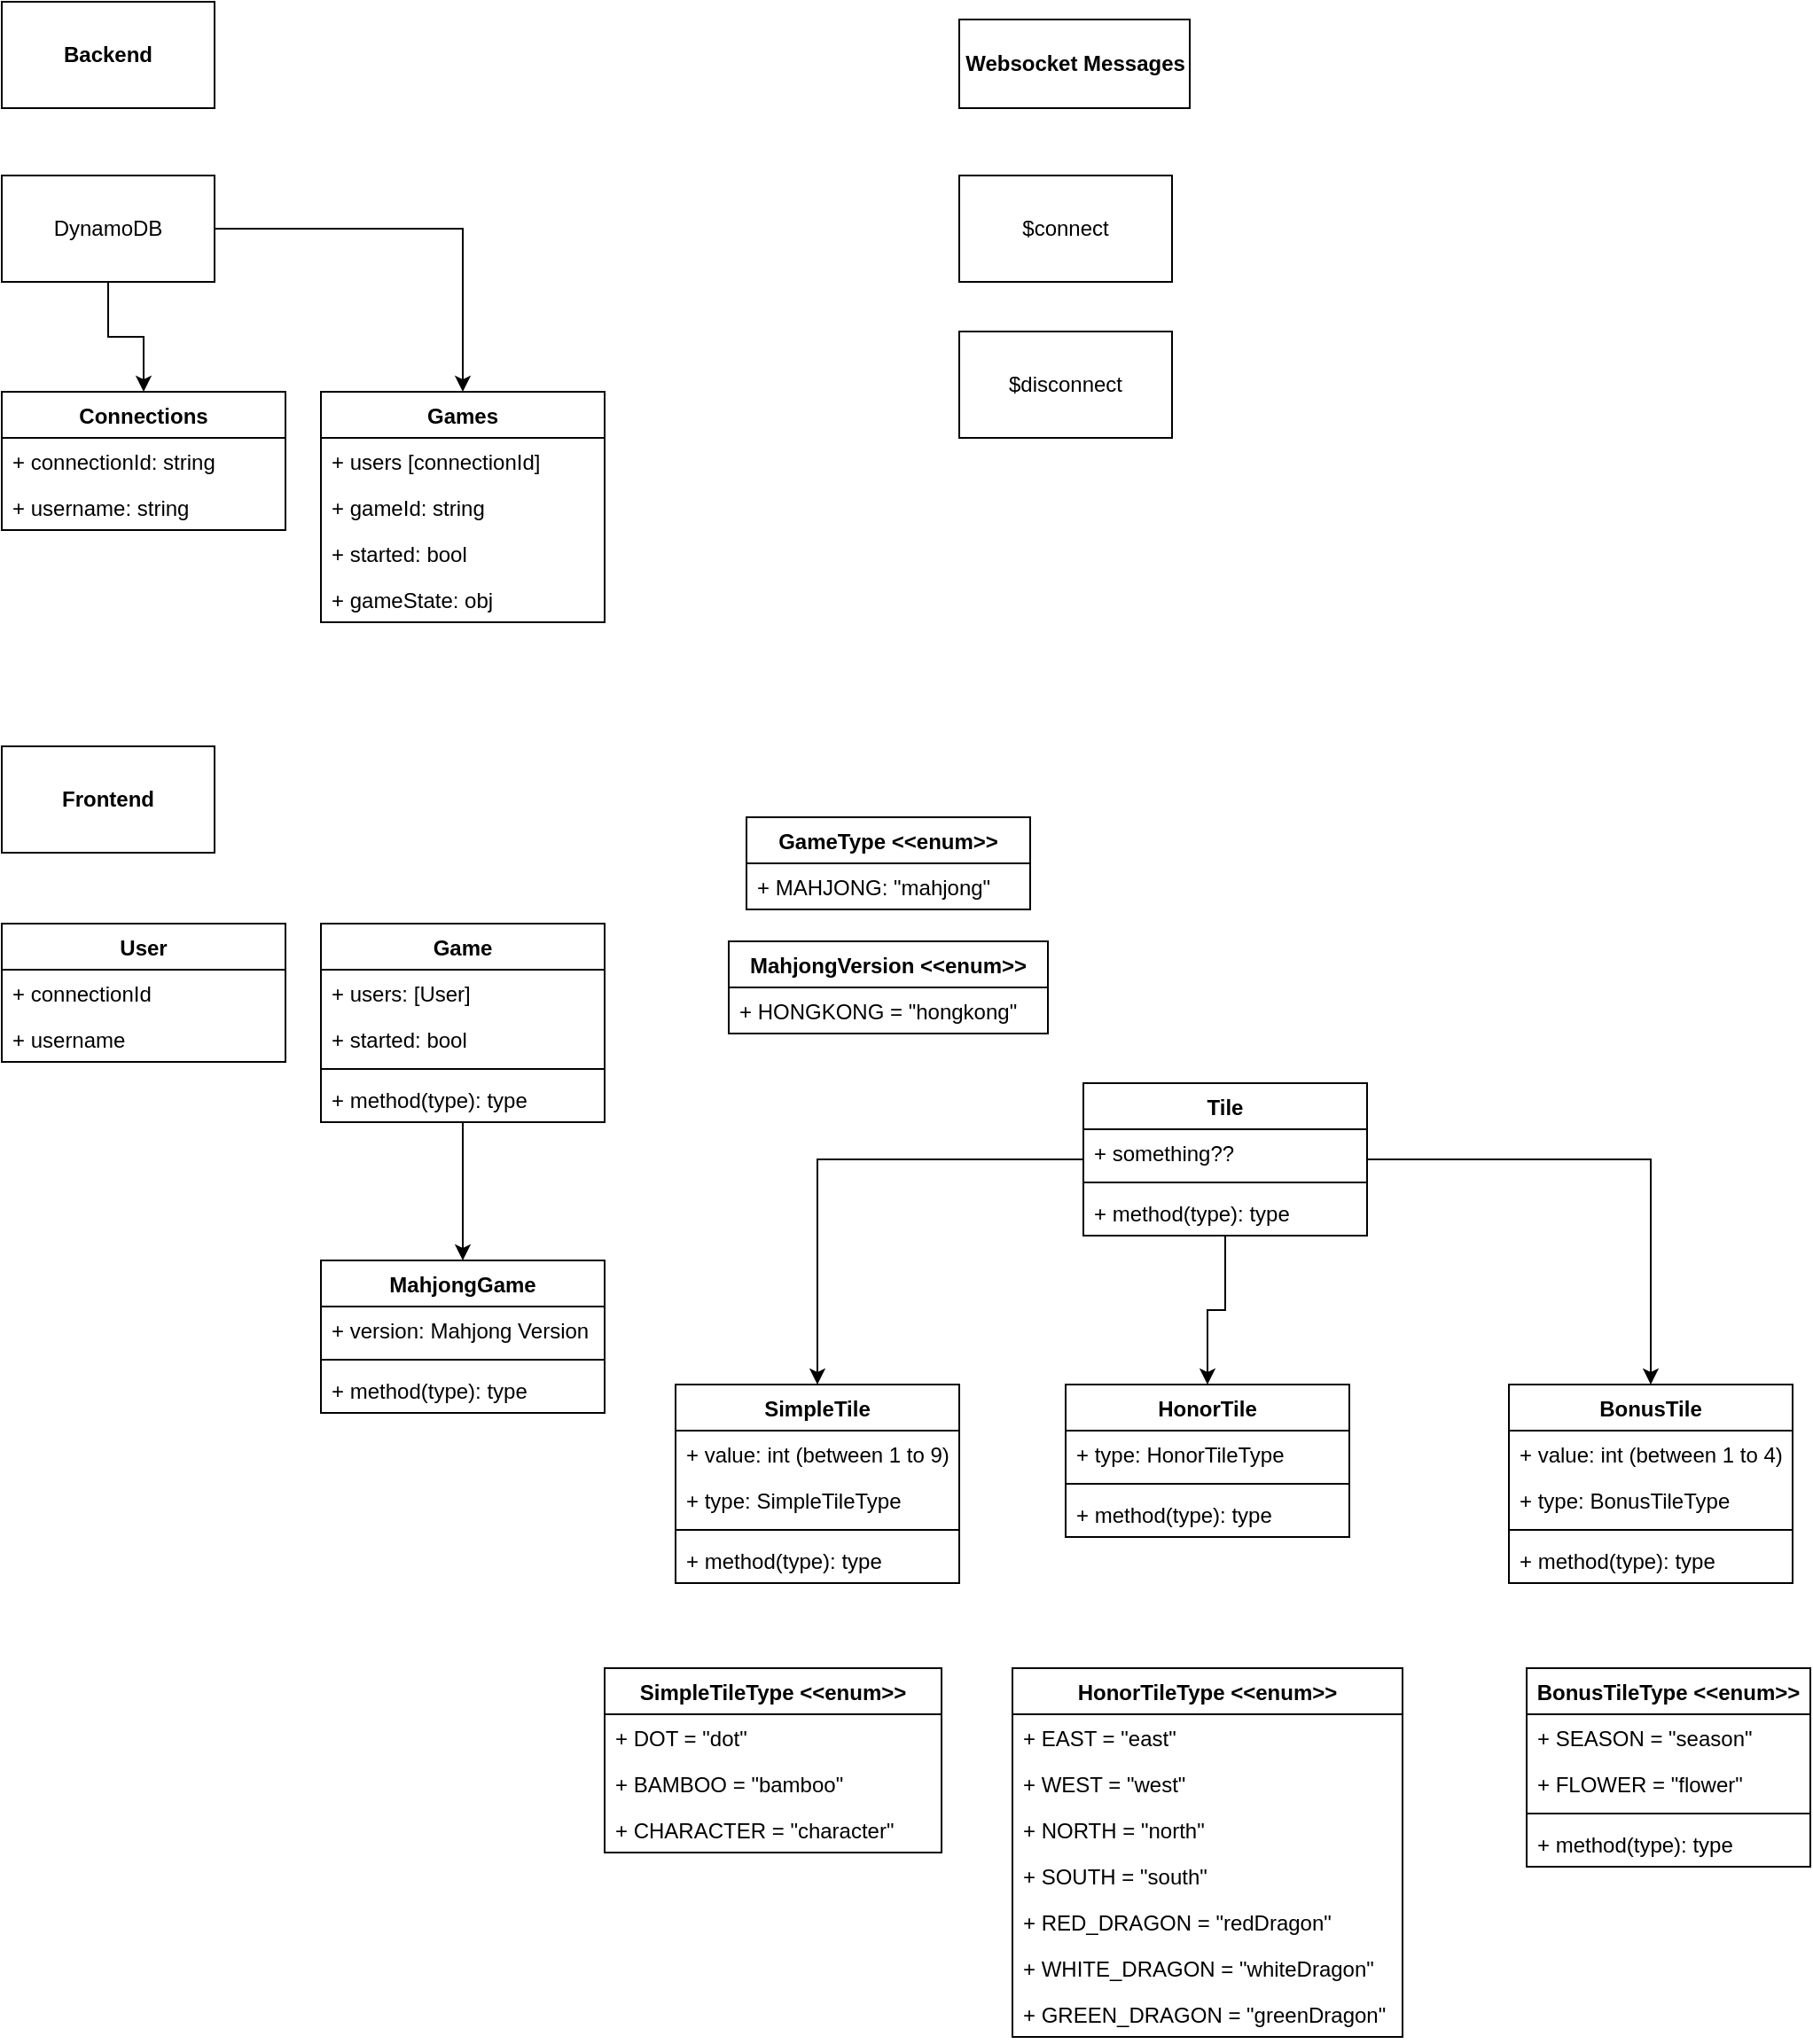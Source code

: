<mxfile version="12.5.3" type="device"><diagram id="LJ9zBtSUgveUYmHCZnOW" name="Page-1"><mxGraphModel dx="1086" dy="806" grid="1" gridSize="10" guides="1" tooltips="1" connect="1" arrows="1" fold="1" page="1" pageScale="1" pageWidth="850" pageHeight="1100" math="0" shadow="0"><root><mxCell id="0"/><mxCell id="1" parent="0"/><mxCell id="i3mVuG96NVSdevlJitVP-2" value="Connections" style="swimlane;fontStyle=1;align=center;verticalAlign=top;childLayout=stackLayout;horizontal=1;startSize=26;horizontalStack=0;resizeParent=1;resizeParentMax=0;resizeLast=0;collapsible=1;marginBottom=0;" parent="1" vertex="1"><mxGeometry y="220" width="160" height="78" as="geometry"/></mxCell><mxCell id="i3mVuG96NVSdevlJitVP-3" value="+ connectionId: string" style="text;strokeColor=none;fillColor=none;align=left;verticalAlign=top;spacingLeft=4;spacingRight=4;overflow=hidden;rotatable=0;points=[[0,0.5],[1,0.5]];portConstraint=eastwest;" parent="i3mVuG96NVSdevlJitVP-2" vertex="1"><mxGeometry y="26" width="160" height="26" as="geometry"/></mxCell><mxCell id="i3mVuG96NVSdevlJitVP-6" value="+ username: string" style="text;strokeColor=none;fillColor=none;align=left;verticalAlign=top;spacingLeft=4;spacingRight=4;overflow=hidden;rotatable=0;points=[[0,0.5],[1,0.5]];portConstraint=eastwest;" parent="i3mVuG96NVSdevlJitVP-2" vertex="1"><mxGeometry y="52" width="160" height="26" as="geometry"/></mxCell><mxCell id="i3mVuG96NVSdevlJitVP-7" value="Games" style="swimlane;fontStyle=1;align=center;verticalAlign=top;childLayout=stackLayout;horizontal=1;startSize=26;horizontalStack=0;resizeParent=1;resizeParentMax=0;resizeLast=0;collapsible=1;marginBottom=0;" parent="1" vertex="1"><mxGeometry x="180" y="220" width="160" height="130" as="geometry"/></mxCell><mxCell id="i3mVuG96NVSdevlJitVP-8" value="+ users [connectionId]" style="text;strokeColor=none;fillColor=none;align=left;verticalAlign=top;spacingLeft=4;spacingRight=4;overflow=hidden;rotatable=0;points=[[0,0.5],[1,0.5]];portConstraint=eastwest;" parent="i3mVuG96NVSdevlJitVP-7" vertex="1"><mxGeometry y="26" width="160" height="26" as="geometry"/></mxCell><mxCell id="i3mVuG96NVSdevlJitVP-11" value="+ gameId: string" style="text;strokeColor=none;fillColor=none;align=left;verticalAlign=top;spacingLeft=4;spacingRight=4;overflow=hidden;rotatable=0;points=[[0,0.5],[1,0.5]];portConstraint=eastwest;" parent="i3mVuG96NVSdevlJitVP-7" vertex="1"><mxGeometry y="52" width="160" height="26" as="geometry"/></mxCell><mxCell id="i3mVuG96NVSdevlJitVP-19" value="+ started: bool" style="text;strokeColor=none;fillColor=none;align=left;verticalAlign=top;spacingLeft=4;spacingRight=4;overflow=hidden;rotatable=0;points=[[0,0.5],[1,0.5]];portConstraint=eastwest;" parent="i3mVuG96NVSdevlJitVP-7" vertex="1"><mxGeometry y="78" width="160" height="26" as="geometry"/></mxCell><mxCell id="i3mVuG96NVSdevlJitVP-20" value="+ gameState: obj" style="text;strokeColor=none;fillColor=none;align=left;verticalAlign=top;spacingLeft=4;spacingRight=4;overflow=hidden;rotatable=0;points=[[0,0.5],[1,0.5]];portConstraint=eastwest;" parent="i3mVuG96NVSdevlJitVP-7" vertex="1"><mxGeometry y="104" width="160" height="26" as="geometry"/></mxCell><mxCell id="i3mVuG96NVSdevlJitVP-21" value="Backend&lt;br&gt;" style="rounded=0;whiteSpace=wrap;html=1;fontStyle=1" parent="1" vertex="1"><mxGeometry width="120" height="60" as="geometry"/></mxCell><mxCell id="i3mVuG96NVSdevlJitVP-22" value="&lt;b&gt;Frontend&lt;/b&gt;" style="rounded=0;whiteSpace=wrap;html=1;" parent="1" vertex="1"><mxGeometry y="420" width="120" height="60" as="geometry"/></mxCell><mxCell id="i3mVuG96NVSdevlJitVP-23" value="User&#10;" style="swimlane;fontStyle=1;align=center;verticalAlign=top;childLayout=stackLayout;horizontal=1;startSize=26;horizontalStack=0;resizeParent=1;resizeParentMax=0;resizeLast=0;collapsible=1;marginBottom=0;" parent="1" vertex="1"><mxGeometry y="520" width="160" height="78" as="geometry"/></mxCell><mxCell id="i3mVuG96NVSdevlJitVP-24" value="+ connectionId" style="text;strokeColor=none;fillColor=none;align=left;verticalAlign=top;spacingLeft=4;spacingRight=4;overflow=hidden;rotatable=0;points=[[0,0.5],[1,0.5]];portConstraint=eastwest;" parent="i3mVuG96NVSdevlJitVP-23" vertex="1"><mxGeometry y="26" width="160" height="26" as="geometry"/></mxCell><mxCell id="nn0gXZphlDBoU8e-reSZ-7" value="+ username" style="text;strokeColor=none;fillColor=none;align=left;verticalAlign=top;spacingLeft=4;spacingRight=4;overflow=hidden;rotatable=0;points=[[0,0.5],[1,0.5]];portConstraint=eastwest;" vertex="1" parent="i3mVuG96NVSdevlJitVP-23"><mxGeometry y="52" width="160" height="26" as="geometry"/></mxCell><mxCell id="i3mVuG96NVSdevlJitVP-27" value="Websocket Messages" style="html=1;fontStyle=1" parent="1" vertex="1"><mxGeometry x="540" y="10" width="130" height="50" as="geometry"/></mxCell><mxCell id="nn0gXZphlDBoU8e-reSZ-2" style="edgeStyle=orthogonalEdgeStyle;rounded=0;orthogonalLoop=1;jettySize=auto;html=1;" edge="1" parent="1" source="nn0gXZphlDBoU8e-reSZ-1" target="i3mVuG96NVSdevlJitVP-2"><mxGeometry relative="1" as="geometry"/></mxCell><mxCell id="nn0gXZphlDBoU8e-reSZ-3" style="edgeStyle=orthogonalEdgeStyle;rounded=0;orthogonalLoop=1;jettySize=auto;html=1;entryX=0.5;entryY=0;entryDx=0;entryDy=0;" edge="1" parent="1" source="nn0gXZphlDBoU8e-reSZ-1" target="i3mVuG96NVSdevlJitVP-7"><mxGeometry relative="1" as="geometry"/></mxCell><mxCell id="nn0gXZphlDBoU8e-reSZ-1" value="DynamoDB" style="rounded=0;whiteSpace=wrap;html=1;" vertex="1" parent="1"><mxGeometry y="98" width="120" height="60" as="geometry"/></mxCell><mxCell id="nn0gXZphlDBoU8e-reSZ-4" value="$connect" style="rounded=0;whiteSpace=wrap;html=1;" vertex="1" parent="1"><mxGeometry x="540" y="98" width="120" height="60" as="geometry"/></mxCell><mxCell id="nn0gXZphlDBoU8e-reSZ-5" value="$disconnect" style="rounded=0;whiteSpace=wrap;html=1;" vertex="1" parent="1"><mxGeometry x="540" y="186" width="120" height="60" as="geometry"/></mxCell><mxCell id="nn0gXZphlDBoU8e-reSZ-32" style="edgeStyle=orthogonalEdgeStyle;rounded=0;orthogonalLoop=1;jettySize=auto;html=1;" edge="1" parent="1" source="nn0gXZphlDBoU8e-reSZ-8" target="nn0gXZphlDBoU8e-reSZ-28"><mxGeometry relative="1" as="geometry"/></mxCell><mxCell id="nn0gXZphlDBoU8e-reSZ-8" value="Game" style="swimlane;fontStyle=1;align=center;verticalAlign=top;childLayout=stackLayout;horizontal=1;startSize=26;horizontalStack=0;resizeParent=1;resizeParentMax=0;resizeLast=0;collapsible=1;marginBottom=0;" vertex="1" parent="1"><mxGeometry x="180" y="520" width="160" height="112" as="geometry"/></mxCell><mxCell id="nn0gXZphlDBoU8e-reSZ-9" value="+ users: [User]" style="text;strokeColor=none;fillColor=none;align=left;verticalAlign=top;spacingLeft=4;spacingRight=4;overflow=hidden;rotatable=0;points=[[0,0.5],[1,0.5]];portConstraint=eastwest;" vertex="1" parent="nn0gXZphlDBoU8e-reSZ-8"><mxGeometry y="26" width="160" height="26" as="geometry"/></mxCell><mxCell id="nn0gXZphlDBoU8e-reSZ-18" value="+ started: bool" style="text;strokeColor=none;fillColor=none;align=left;verticalAlign=top;spacingLeft=4;spacingRight=4;overflow=hidden;rotatable=0;points=[[0,0.5],[1,0.5]];portConstraint=eastwest;" vertex="1" parent="nn0gXZphlDBoU8e-reSZ-8"><mxGeometry y="52" width="160" height="26" as="geometry"/></mxCell><mxCell id="nn0gXZphlDBoU8e-reSZ-10" value="" style="line;strokeWidth=1;fillColor=none;align=left;verticalAlign=middle;spacingTop=-1;spacingLeft=3;spacingRight=3;rotatable=0;labelPosition=right;points=[];portConstraint=eastwest;" vertex="1" parent="nn0gXZphlDBoU8e-reSZ-8"><mxGeometry y="78" width="160" height="8" as="geometry"/></mxCell><mxCell id="nn0gXZphlDBoU8e-reSZ-11" value="+ method(type): type" style="text;strokeColor=none;fillColor=none;align=left;verticalAlign=top;spacingLeft=4;spacingRight=4;overflow=hidden;rotatable=0;points=[[0,0.5],[1,0.5]];portConstraint=eastwest;" vertex="1" parent="nn0gXZphlDBoU8e-reSZ-8"><mxGeometry y="86" width="160" height="26" as="geometry"/></mxCell><mxCell id="nn0gXZphlDBoU8e-reSZ-20" value="GameType &lt;&lt;enum&gt;&gt;" style="swimlane;fontStyle=1;align=center;verticalAlign=top;childLayout=stackLayout;horizontal=1;startSize=26;horizontalStack=0;resizeParent=1;resizeParentMax=0;resizeLast=0;collapsible=1;marginBottom=0;" vertex="1" parent="1"><mxGeometry x="420" y="460" width="160" height="52" as="geometry"/></mxCell><mxCell id="nn0gXZphlDBoU8e-reSZ-21" value="+ MAHJONG: &quot;mahjong&quot;" style="text;strokeColor=none;fillColor=none;align=left;verticalAlign=top;spacingLeft=4;spacingRight=4;overflow=hidden;rotatable=0;points=[[0,0.5],[1,0.5]];portConstraint=eastwest;" vertex="1" parent="nn0gXZphlDBoU8e-reSZ-20"><mxGeometry y="26" width="160" height="26" as="geometry"/></mxCell><mxCell id="nn0gXZphlDBoU8e-reSZ-24" value="MahjongVersion &lt;&lt;enum&gt;&gt;" style="swimlane;fontStyle=1;align=center;verticalAlign=top;childLayout=stackLayout;horizontal=1;startSize=26;horizontalStack=0;resizeParent=1;resizeParentMax=0;resizeLast=0;collapsible=1;marginBottom=0;" vertex="1" parent="1"><mxGeometry x="410" y="530" width="180" height="52" as="geometry"/></mxCell><mxCell id="nn0gXZphlDBoU8e-reSZ-25" value="+ HONGKONG = &quot;hongkong&quot;" style="text;strokeColor=none;fillColor=none;align=left;verticalAlign=top;spacingLeft=4;spacingRight=4;overflow=hidden;rotatable=0;points=[[0,0.5],[1,0.5]];portConstraint=eastwest;" vertex="1" parent="nn0gXZphlDBoU8e-reSZ-24"><mxGeometry y="26" width="180" height="26" as="geometry"/></mxCell><mxCell id="nn0gXZphlDBoU8e-reSZ-28" value="MahjongGame" style="swimlane;fontStyle=1;align=center;verticalAlign=top;childLayout=stackLayout;horizontal=1;startSize=26;horizontalStack=0;resizeParent=1;resizeParentMax=0;resizeLast=0;collapsible=1;marginBottom=0;" vertex="1" parent="1"><mxGeometry x="180" y="710" width="160" height="86" as="geometry"/></mxCell><mxCell id="nn0gXZphlDBoU8e-reSZ-29" value="+ version: Mahjong Version" style="text;strokeColor=none;fillColor=none;align=left;verticalAlign=top;spacingLeft=4;spacingRight=4;overflow=hidden;rotatable=0;points=[[0,0.5],[1,0.5]];portConstraint=eastwest;" vertex="1" parent="nn0gXZphlDBoU8e-reSZ-28"><mxGeometry y="26" width="160" height="26" as="geometry"/></mxCell><mxCell id="nn0gXZphlDBoU8e-reSZ-30" value="" style="line;strokeWidth=1;fillColor=none;align=left;verticalAlign=middle;spacingTop=-1;spacingLeft=3;spacingRight=3;rotatable=0;labelPosition=right;points=[];portConstraint=eastwest;" vertex="1" parent="nn0gXZphlDBoU8e-reSZ-28"><mxGeometry y="52" width="160" height="8" as="geometry"/></mxCell><mxCell id="nn0gXZphlDBoU8e-reSZ-31" value="+ method(type): type" style="text;strokeColor=none;fillColor=none;align=left;verticalAlign=top;spacingLeft=4;spacingRight=4;overflow=hidden;rotatable=0;points=[[0,0.5],[1,0.5]];portConstraint=eastwest;" vertex="1" parent="nn0gXZphlDBoU8e-reSZ-28"><mxGeometry y="60" width="160" height="26" as="geometry"/></mxCell><mxCell id="nn0gXZphlDBoU8e-reSZ-90" style="edgeStyle=orthogonalEdgeStyle;rounded=0;orthogonalLoop=1;jettySize=auto;html=1;" edge="1" parent="1" source="nn0gXZphlDBoU8e-reSZ-33" target="nn0gXZphlDBoU8e-reSZ-38"><mxGeometry relative="1" as="geometry"/></mxCell><mxCell id="nn0gXZphlDBoU8e-reSZ-91" style="edgeStyle=orthogonalEdgeStyle;rounded=0;orthogonalLoop=1;jettySize=auto;html=1;" edge="1" parent="1" source="nn0gXZphlDBoU8e-reSZ-33" target="nn0gXZphlDBoU8e-reSZ-42"><mxGeometry relative="1" as="geometry"/></mxCell><mxCell id="nn0gXZphlDBoU8e-reSZ-92" style="edgeStyle=orthogonalEdgeStyle;rounded=0;orthogonalLoop=1;jettySize=auto;html=1;" edge="1" parent="1" source="nn0gXZphlDBoU8e-reSZ-33" target="nn0gXZphlDBoU8e-reSZ-46"><mxGeometry relative="1" as="geometry"/></mxCell><mxCell id="nn0gXZphlDBoU8e-reSZ-33" value="Tile" style="swimlane;fontStyle=1;align=center;verticalAlign=top;childLayout=stackLayout;horizontal=1;startSize=26;horizontalStack=0;resizeParent=1;resizeParentMax=0;resizeLast=0;collapsible=1;marginBottom=0;" vertex="1" parent="1"><mxGeometry x="610" y="610" width="160" height="86" as="geometry"/></mxCell><mxCell id="nn0gXZphlDBoU8e-reSZ-34" value="+ something??" style="text;strokeColor=none;fillColor=none;align=left;verticalAlign=top;spacingLeft=4;spacingRight=4;overflow=hidden;rotatable=0;points=[[0,0.5],[1,0.5]];portConstraint=eastwest;" vertex="1" parent="nn0gXZphlDBoU8e-reSZ-33"><mxGeometry y="26" width="160" height="26" as="geometry"/></mxCell><mxCell id="nn0gXZphlDBoU8e-reSZ-35" value="" style="line;strokeWidth=1;fillColor=none;align=left;verticalAlign=middle;spacingTop=-1;spacingLeft=3;spacingRight=3;rotatable=0;labelPosition=right;points=[];portConstraint=eastwest;" vertex="1" parent="nn0gXZphlDBoU8e-reSZ-33"><mxGeometry y="52" width="160" height="8" as="geometry"/></mxCell><mxCell id="nn0gXZphlDBoU8e-reSZ-36" value="+ method(type): type" style="text;strokeColor=none;fillColor=none;align=left;verticalAlign=top;spacingLeft=4;spacingRight=4;overflow=hidden;rotatable=0;points=[[0,0.5],[1,0.5]];portConstraint=eastwest;" vertex="1" parent="nn0gXZphlDBoU8e-reSZ-33"><mxGeometry y="60" width="160" height="26" as="geometry"/></mxCell><mxCell id="nn0gXZphlDBoU8e-reSZ-38" value="SimpleTile" style="swimlane;fontStyle=1;align=center;verticalAlign=top;childLayout=stackLayout;horizontal=1;startSize=26;horizontalStack=0;resizeParent=1;resizeParentMax=0;resizeLast=0;collapsible=1;marginBottom=0;" vertex="1" parent="1"><mxGeometry x="380" y="780" width="160" height="112" as="geometry"/></mxCell><mxCell id="nn0gXZphlDBoU8e-reSZ-39" value="+ value: int (between 1 to 9)" style="text;strokeColor=none;fillColor=none;align=left;verticalAlign=top;spacingLeft=4;spacingRight=4;overflow=hidden;rotatable=0;points=[[0,0.5],[1,0.5]];portConstraint=eastwest;" vertex="1" parent="nn0gXZphlDBoU8e-reSZ-38"><mxGeometry y="26" width="160" height="26" as="geometry"/></mxCell><mxCell id="nn0gXZphlDBoU8e-reSZ-57" value="+ type: SimpleTileType" style="text;strokeColor=none;fillColor=none;align=left;verticalAlign=top;spacingLeft=4;spacingRight=4;overflow=hidden;rotatable=0;points=[[0,0.5],[1,0.5]];portConstraint=eastwest;" vertex="1" parent="nn0gXZphlDBoU8e-reSZ-38"><mxGeometry y="52" width="160" height="26" as="geometry"/></mxCell><mxCell id="nn0gXZphlDBoU8e-reSZ-40" value="" style="line;strokeWidth=1;fillColor=none;align=left;verticalAlign=middle;spacingTop=-1;spacingLeft=3;spacingRight=3;rotatable=0;labelPosition=right;points=[];portConstraint=eastwest;" vertex="1" parent="nn0gXZphlDBoU8e-reSZ-38"><mxGeometry y="78" width="160" height="8" as="geometry"/></mxCell><mxCell id="nn0gXZphlDBoU8e-reSZ-41" value="+ method(type): type" style="text;strokeColor=none;fillColor=none;align=left;verticalAlign=top;spacingLeft=4;spacingRight=4;overflow=hidden;rotatable=0;points=[[0,0.5],[1,0.5]];portConstraint=eastwest;" vertex="1" parent="nn0gXZphlDBoU8e-reSZ-38"><mxGeometry y="86" width="160" height="26" as="geometry"/></mxCell><mxCell id="nn0gXZphlDBoU8e-reSZ-42" value="HonorTile" style="swimlane;fontStyle=1;align=center;verticalAlign=top;childLayout=stackLayout;horizontal=1;startSize=26;horizontalStack=0;resizeParent=1;resizeParentMax=0;resizeLast=0;collapsible=1;marginBottom=0;" vertex="1" parent="1"><mxGeometry x="600" y="780" width="160" height="86" as="geometry"/></mxCell><mxCell id="nn0gXZphlDBoU8e-reSZ-43" value="+ type: HonorTileType" style="text;strokeColor=none;fillColor=none;align=left;verticalAlign=top;spacingLeft=4;spacingRight=4;overflow=hidden;rotatable=0;points=[[0,0.5],[1,0.5]];portConstraint=eastwest;" vertex="1" parent="nn0gXZphlDBoU8e-reSZ-42"><mxGeometry y="26" width="160" height="26" as="geometry"/></mxCell><mxCell id="nn0gXZphlDBoU8e-reSZ-44" value="" style="line;strokeWidth=1;fillColor=none;align=left;verticalAlign=middle;spacingTop=-1;spacingLeft=3;spacingRight=3;rotatable=0;labelPosition=right;points=[];portConstraint=eastwest;" vertex="1" parent="nn0gXZphlDBoU8e-reSZ-42"><mxGeometry y="52" width="160" height="8" as="geometry"/></mxCell><mxCell id="nn0gXZphlDBoU8e-reSZ-45" value="+ method(type): type" style="text;strokeColor=none;fillColor=none;align=left;verticalAlign=top;spacingLeft=4;spacingRight=4;overflow=hidden;rotatable=0;points=[[0,0.5],[1,0.5]];portConstraint=eastwest;" vertex="1" parent="nn0gXZphlDBoU8e-reSZ-42"><mxGeometry y="60" width="160" height="26" as="geometry"/></mxCell><mxCell id="nn0gXZphlDBoU8e-reSZ-46" value="BonusTile" style="swimlane;fontStyle=1;align=center;verticalAlign=top;childLayout=stackLayout;horizontal=1;startSize=26;horizontalStack=0;resizeParent=1;resizeParentMax=0;resizeLast=0;collapsible=1;marginBottom=0;" vertex="1" parent="1"><mxGeometry x="850" y="780" width="160" height="112" as="geometry"/></mxCell><mxCell id="nn0gXZphlDBoU8e-reSZ-47" value="+ value: int (between 1 to 4)" style="text;strokeColor=none;fillColor=none;align=left;verticalAlign=top;spacingLeft=4;spacingRight=4;overflow=hidden;rotatable=0;points=[[0,0.5],[1,0.5]];portConstraint=eastwest;" vertex="1" parent="nn0gXZphlDBoU8e-reSZ-46"><mxGeometry y="26" width="160" height="26" as="geometry"/></mxCell><mxCell id="nn0gXZphlDBoU8e-reSZ-84" value="+ type: BonusTileType" style="text;strokeColor=none;fillColor=none;align=left;verticalAlign=top;spacingLeft=4;spacingRight=4;overflow=hidden;rotatable=0;points=[[0,0.5],[1,0.5]];portConstraint=eastwest;" vertex="1" parent="nn0gXZphlDBoU8e-reSZ-46"><mxGeometry y="52" width="160" height="26" as="geometry"/></mxCell><mxCell id="nn0gXZphlDBoU8e-reSZ-48" value="" style="line;strokeWidth=1;fillColor=none;align=left;verticalAlign=middle;spacingTop=-1;spacingLeft=3;spacingRight=3;rotatable=0;labelPosition=right;points=[];portConstraint=eastwest;" vertex="1" parent="nn0gXZphlDBoU8e-reSZ-46"><mxGeometry y="78" width="160" height="8" as="geometry"/></mxCell><mxCell id="nn0gXZphlDBoU8e-reSZ-49" value="+ method(type): type" style="text;strokeColor=none;fillColor=none;align=left;verticalAlign=top;spacingLeft=4;spacingRight=4;overflow=hidden;rotatable=0;points=[[0,0.5],[1,0.5]];portConstraint=eastwest;" vertex="1" parent="nn0gXZphlDBoU8e-reSZ-46"><mxGeometry y="86" width="160" height="26" as="geometry"/></mxCell><mxCell id="nn0gXZphlDBoU8e-reSZ-58" value="SimpleTileType &lt;&lt;enum&gt;&gt;" style="swimlane;fontStyle=1;align=center;verticalAlign=top;childLayout=stackLayout;horizontal=1;startSize=26;horizontalStack=0;resizeParent=1;resizeParentMax=0;resizeLast=0;collapsible=1;marginBottom=0;" vertex="1" parent="1"><mxGeometry x="340" y="940" width="190" height="104" as="geometry"/></mxCell><mxCell id="nn0gXZphlDBoU8e-reSZ-59" value="+ DOT = &quot;dot&quot;" style="text;strokeColor=none;fillColor=none;align=left;verticalAlign=top;spacingLeft=4;spacingRight=4;overflow=hidden;rotatable=0;points=[[0,0.5],[1,0.5]];portConstraint=eastwest;" vertex="1" parent="nn0gXZphlDBoU8e-reSZ-58"><mxGeometry y="26" width="190" height="26" as="geometry"/></mxCell><mxCell id="nn0gXZphlDBoU8e-reSZ-62" value="+ BAMBOO = &quot;bamboo&quot;" style="text;strokeColor=none;fillColor=none;align=left;verticalAlign=top;spacingLeft=4;spacingRight=4;overflow=hidden;rotatable=0;points=[[0,0.5],[1,0.5]];portConstraint=eastwest;" vertex="1" parent="nn0gXZphlDBoU8e-reSZ-58"><mxGeometry y="52" width="190" height="26" as="geometry"/></mxCell><mxCell id="nn0gXZphlDBoU8e-reSZ-63" value="+ CHARACTER = &quot;character&quot;" style="text;strokeColor=none;fillColor=none;align=left;verticalAlign=top;spacingLeft=4;spacingRight=4;overflow=hidden;rotatable=0;points=[[0,0.5],[1,0.5]];portConstraint=eastwest;" vertex="1" parent="nn0gXZphlDBoU8e-reSZ-58"><mxGeometry y="78" width="190" height="26" as="geometry"/></mxCell><mxCell id="nn0gXZphlDBoU8e-reSZ-68" value="HonorTileType &lt;&lt;enum&gt;&gt;" style="swimlane;fontStyle=1;align=center;verticalAlign=top;childLayout=stackLayout;horizontal=1;startSize=26;horizontalStack=0;resizeParent=1;resizeParentMax=0;resizeLast=0;collapsible=1;marginBottom=0;" vertex="1" parent="1"><mxGeometry x="570" y="940" width="220" height="208" as="geometry"/></mxCell><mxCell id="nn0gXZphlDBoU8e-reSZ-69" value="+ EAST = &quot;east&quot;" style="text;strokeColor=none;fillColor=none;align=left;verticalAlign=top;spacingLeft=4;spacingRight=4;overflow=hidden;rotatable=0;points=[[0,0.5],[1,0.5]];portConstraint=eastwest;" vertex="1" parent="nn0gXZphlDBoU8e-reSZ-68"><mxGeometry y="26" width="220" height="26" as="geometry"/></mxCell><mxCell id="nn0gXZphlDBoU8e-reSZ-72" value="+ WEST = &quot;west&quot;" style="text;strokeColor=none;fillColor=none;align=left;verticalAlign=top;spacingLeft=4;spacingRight=4;overflow=hidden;rotatable=0;points=[[0,0.5],[1,0.5]];portConstraint=eastwest;" vertex="1" parent="nn0gXZphlDBoU8e-reSZ-68"><mxGeometry y="52" width="220" height="26" as="geometry"/></mxCell><mxCell id="nn0gXZphlDBoU8e-reSZ-73" value="+ NORTH = &quot;north&quot;" style="text;strokeColor=none;fillColor=none;align=left;verticalAlign=top;spacingLeft=4;spacingRight=4;overflow=hidden;rotatable=0;points=[[0,0.5],[1,0.5]];portConstraint=eastwest;" vertex="1" parent="nn0gXZphlDBoU8e-reSZ-68"><mxGeometry y="78" width="220" height="26" as="geometry"/></mxCell><mxCell id="nn0gXZphlDBoU8e-reSZ-74" value="+ SOUTH = &quot;south&quot;" style="text;strokeColor=none;fillColor=none;align=left;verticalAlign=top;spacingLeft=4;spacingRight=4;overflow=hidden;rotatable=0;points=[[0,0.5],[1,0.5]];portConstraint=eastwest;" vertex="1" parent="nn0gXZphlDBoU8e-reSZ-68"><mxGeometry y="104" width="220" height="26" as="geometry"/></mxCell><mxCell id="nn0gXZphlDBoU8e-reSZ-75" value="+ RED_DRAGON = &quot;redDragon&quot;" style="text;strokeColor=none;fillColor=none;align=left;verticalAlign=top;spacingLeft=4;spacingRight=4;overflow=hidden;rotatable=0;points=[[0,0.5],[1,0.5]];portConstraint=eastwest;" vertex="1" parent="nn0gXZphlDBoU8e-reSZ-68"><mxGeometry y="130" width="220" height="26" as="geometry"/></mxCell><mxCell id="nn0gXZphlDBoU8e-reSZ-76" value="+ WHITE_DRAGON = &quot;whiteDragon&quot;" style="text;strokeColor=none;fillColor=none;align=left;verticalAlign=top;spacingLeft=4;spacingRight=4;overflow=hidden;rotatable=0;points=[[0,0.5],[1,0.5]];portConstraint=eastwest;" vertex="1" parent="nn0gXZphlDBoU8e-reSZ-68"><mxGeometry y="156" width="220" height="26" as="geometry"/></mxCell><mxCell id="nn0gXZphlDBoU8e-reSZ-77" value="+ GREEN_DRAGON = &quot;greenDragon&quot;" style="text;strokeColor=none;fillColor=none;align=left;verticalAlign=top;spacingLeft=4;spacingRight=4;overflow=hidden;rotatable=0;points=[[0,0.5],[1,0.5]];portConstraint=eastwest;" vertex="1" parent="nn0gXZphlDBoU8e-reSZ-68"><mxGeometry y="182" width="220" height="26" as="geometry"/></mxCell><mxCell id="nn0gXZphlDBoU8e-reSZ-85" value="BonusTileType &lt;&lt;enum&gt;&gt;" style="swimlane;fontStyle=1;align=center;verticalAlign=top;childLayout=stackLayout;horizontal=1;startSize=26;horizontalStack=0;resizeParent=1;resizeParentMax=0;resizeLast=0;collapsible=1;marginBottom=0;" vertex="1" parent="1"><mxGeometry x="860" y="940" width="160" height="112" as="geometry"/></mxCell><mxCell id="nn0gXZphlDBoU8e-reSZ-86" value="+ SEASON = &quot;season&quot;" style="text;strokeColor=none;fillColor=none;align=left;verticalAlign=top;spacingLeft=4;spacingRight=4;overflow=hidden;rotatable=0;points=[[0,0.5],[1,0.5]];portConstraint=eastwest;" vertex="1" parent="nn0gXZphlDBoU8e-reSZ-85"><mxGeometry y="26" width="160" height="26" as="geometry"/></mxCell><mxCell id="nn0gXZphlDBoU8e-reSZ-89" value="+ FLOWER = &quot;flower&quot;" style="text;strokeColor=none;fillColor=none;align=left;verticalAlign=top;spacingLeft=4;spacingRight=4;overflow=hidden;rotatable=0;points=[[0,0.5],[1,0.5]];portConstraint=eastwest;" vertex="1" parent="nn0gXZphlDBoU8e-reSZ-85"><mxGeometry y="52" width="160" height="26" as="geometry"/></mxCell><mxCell id="nn0gXZphlDBoU8e-reSZ-87" value="" style="line;strokeWidth=1;fillColor=none;align=left;verticalAlign=middle;spacingTop=-1;spacingLeft=3;spacingRight=3;rotatable=0;labelPosition=right;points=[];portConstraint=eastwest;" vertex="1" parent="nn0gXZphlDBoU8e-reSZ-85"><mxGeometry y="78" width="160" height="8" as="geometry"/></mxCell><mxCell id="nn0gXZphlDBoU8e-reSZ-88" value="+ method(type): type" style="text;strokeColor=none;fillColor=none;align=left;verticalAlign=top;spacingLeft=4;spacingRight=4;overflow=hidden;rotatable=0;points=[[0,0.5],[1,0.5]];portConstraint=eastwest;" vertex="1" parent="nn0gXZphlDBoU8e-reSZ-85"><mxGeometry y="86" width="160" height="26" as="geometry"/></mxCell></root></mxGraphModel></diagram></mxfile>